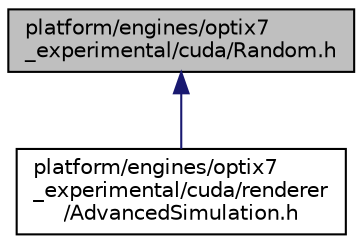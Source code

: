digraph "platform/engines/optix7_experimental/cuda/Random.h"
{
 // LATEX_PDF_SIZE
  edge [fontname="Helvetica",fontsize="10",labelfontname="Helvetica",labelfontsize="10"];
  node [fontname="Helvetica",fontsize="10",shape=record];
  Node1 [label="platform/engines/optix7\l_experimental/cuda/Random.h",height=0.2,width=0.4,color="black", fillcolor="grey75", style="filled", fontcolor="black",tooltip=" "];
  Node1 -> Node2 [dir="back",color="midnightblue",fontsize="10",style="solid",fontname="Helvetica"];
  Node2 [label="platform/engines/optix7\l_experimental/cuda/renderer\l/AdvancedSimulation.h",height=0.2,width=0.4,color="black", fillcolor="white", style="filled",URL="$da/d2b/AdvancedSimulation_8h.html",tooltip=" "];
}
